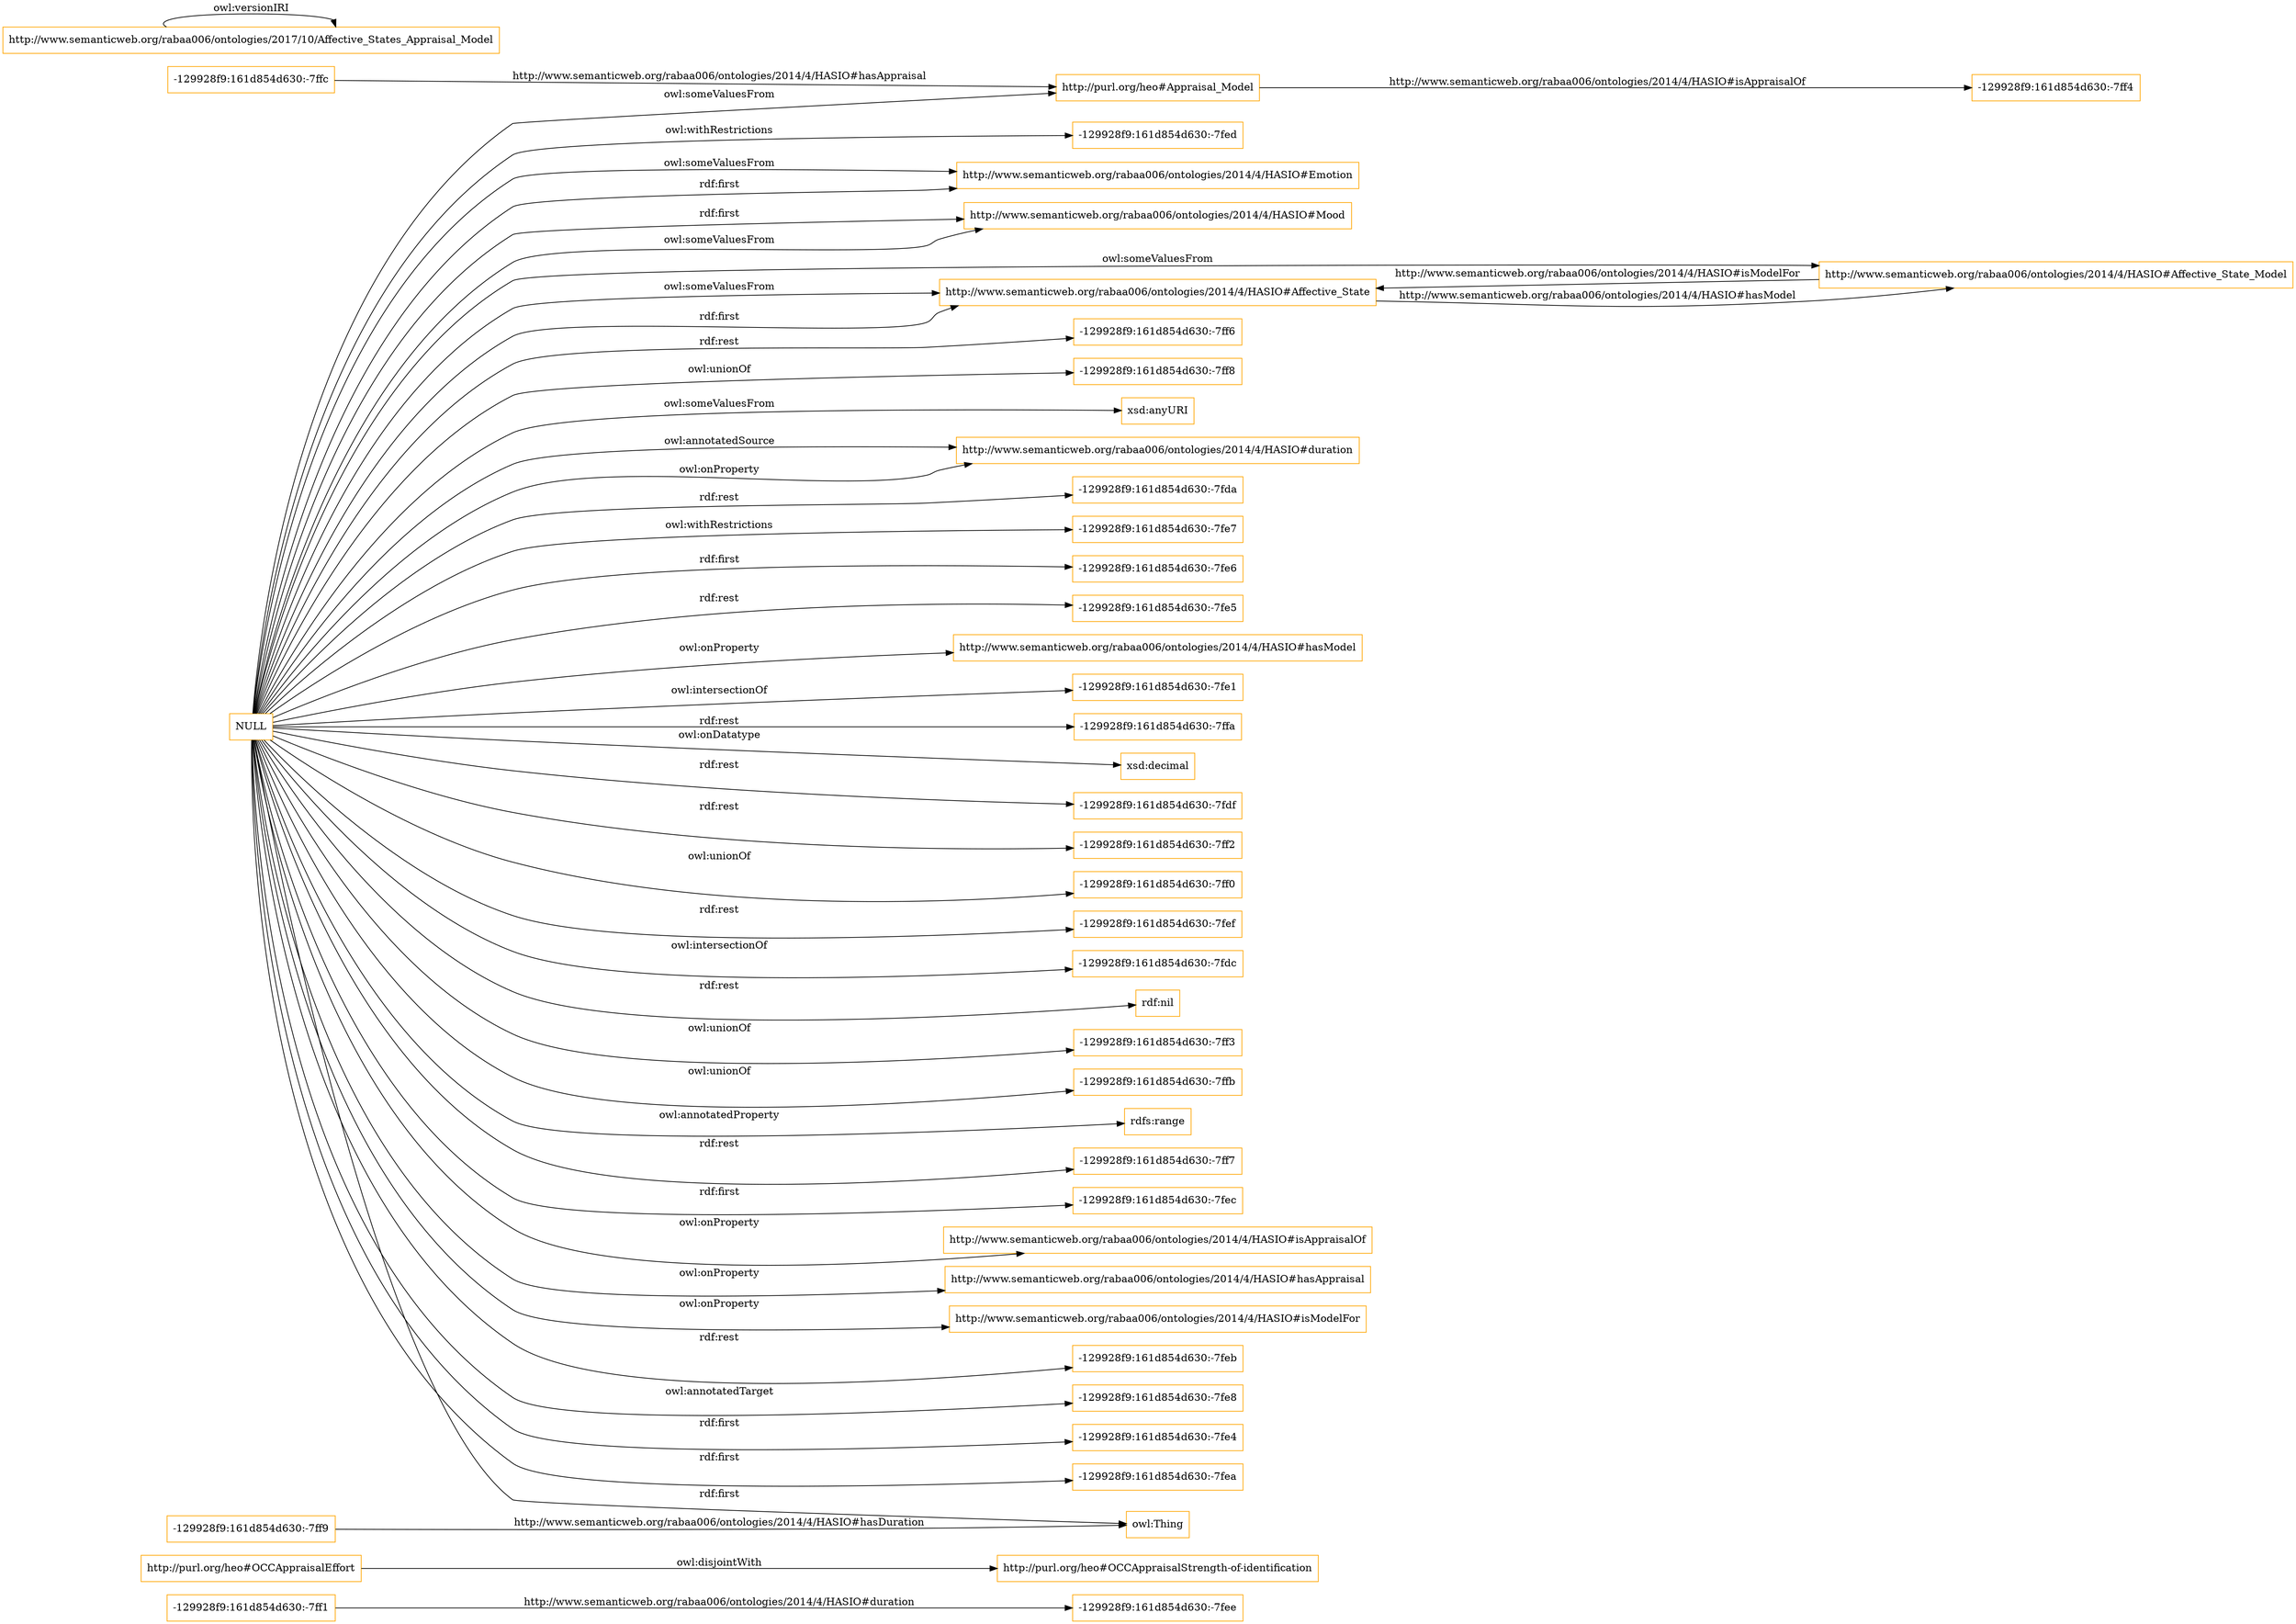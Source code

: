 digraph ar2dtool_diagram { 
rankdir=LR;
size="1501"
node [shape = rectangle, color="orange"]; "-129928f9:161d854d630:-7ff1" "http://purl.org/heo#OCCAppraisalStrength-of-identification" "http://www.semanticweb.org/rabaa006/ontologies/2014/4/HASIO#Emotion" "http://purl.org/heo#OCCAppraisalEffort" "http://www.semanticweb.org/rabaa006/ontologies/2014/4/HASIO#Mood" "http://www.semanticweb.org/rabaa006/ontologies/2014/4/HASIO#Affective_State" "-129928f9:161d854d630:-7ffc" "-129928f9:161d854d630:-7ff4" "-129928f9:161d854d630:-7ff9" "http://www.semanticweb.org/rabaa006/ontologies/2014/4/HASIO#Affective_State_Model" "http://purl.org/heo#Appraisal_Model" ; /*classes style*/
	"http://purl.org/heo#OCCAppraisalEffort" -> "http://purl.org/heo#OCCAppraisalStrength-of-identification" [ label = "owl:disjointWith" ];
	"http://www.semanticweb.org/rabaa006/ontologies/2017/10/Affective_States_Appraisal_Model" -> "http://www.semanticweb.org/rabaa006/ontologies/2017/10/Affective_States_Appraisal_Model" [ label = "owl:versionIRI" ];
	"NULL" -> "-129928f9:161d854d630:-7ff8" [ label = "owl:unionOf" ];
	"NULL" -> "xsd:anyURI" [ label = "owl:someValuesFrom" ];
	"NULL" -> "http://www.semanticweb.org/rabaa006/ontologies/2014/4/HASIO#duration" [ label = "owl:onProperty" ];
	"NULL" -> "-129928f9:161d854d630:-7fda" [ label = "rdf:rest" ];
	"NULL" -> "-129928f9:161d854d630:-7fe7" [ label = "owl:withRestrictions" ];
	"NULL" -> "http://purl.org/heo#Appraisal_Model" [ label = "owl:someValuesFrom" ];
	"NULL" -> "-129928f9:161d854d630:-7fe6" [ label = "rdf:first" ];
	"NULL" -> "-129928f9:161d854d630:-7fe5" [ label = "rdf:rest" ];
	"NULL" -> "http://www.semanticweb.org/rabaa006/ontologies/2014/4/HASIO#hasModel" [ label = "owl:onProperty" ];
	"NULL" -> "-129928f9:161d854d630:-7fe1" [ label = "owl:intersectionOf" ];
	"NULL" -> "-129928f9:161d854d630:-7ffa" [ label = "rdf:rest" ];
	"NULL" -> "xsd:decimal" [ label = "owl:onDatatype" ];
	"NULL" -> "-129928f9:161d854d630:-7fdf" [ label = "rdf:rest" ];
	"NULL" -> "-129928f9:161d854d630:-7ff2" [ label = "rdf:rest" ];
	"NULL" -> "-129928f9:161d854d630:-7ff0" [ label = "owl:unionOf" ];
	"NULL" -> "-129928f9:161d854d630:-7fef" [ label = "rdf:rest" ];
	"NULL" -> "http://www.semanticweb.org/rabaa006/ontologies/2014/4/HASIO#Affective_State_Model" [ label = "owl:someValuesFrom" ];
	"NULL" -> "-129928f9:161d854d630:-7fdc" [ label = "owl:intersectionOf" ];
	"NULL" -> "rdf:nil" [ label = "rdf:rest" ];
	"NULL" -> "-129928f9:161d854d630:-7ff3" [ label = "owl:unionOf" ];
	"NULL" -> "-129928f9:161d854d630:-7ffb" [ label = "owl:unionOf" ];
	"NULL" -> "http://www.semanticweb.org/rabaa006/ontologies/2014/4/HASIO#Mood" [ label = "owl:someValuesFrom" ];
	"NULL" -> "rdfs:range" [ label = "owl:annotatedProperty" ];
	"NULL" -> "http://www.semanticweb.org/rabaa006/ontologies/2014/4/HASIO#Emotion" [ label = "rdf:first" ];
	"NULL" -> "-129928f9:161d854d630:-7ff7" [ label = "rdf:rest" ];
	"NULL" -> "-129928f9:161d854d630:-7fec" [ label = "rdf:first" ];
	"NULL" -> "http://www.semanticweb.org/rabaa006/ontologies/2014/4/HASIO#isAppraisalOf" [ label = "owl:onProperty" ];
	"NULL" -> "http://www.semanticweb.org/rabaa006/ontologies/2014/4/HASIO#hasAppraisal" [ label = "owl:onProperty" ];
	"NULL" -> "http://www.semanticweb.org/rabaa006/ontologies/2014/4/HASIO#duration" [ label = "owl:annotatedSource" ];
	"NULL" -> "owl:Thing" [ label = "rdf:first" ];
	"NULL" -> "http://www.semanticweb.org/rabaa006/ontologies/2014/4/HASIO#Emotion" [ label = "owl:someValuesFrom" ];
	"NULL" -> "http://www.semanticweb.org/rabaa006/ontologies/2014/4/HASIO#Affective_State" [ label = "owl:someValuesFrom" ];
	"NULL" -> "http://www.semanticweb.org/rabaa006/ontologies/2014/4/HASIO#isModelFor" [ label = "owl:onProperty" ];
	"NULL" -> "http://www.semanticweb.org/rabaa006/ontologies/2014/4/HASIO#Mood" [ label = "rdf:first" ];
	"NULL" -> "-129928f9:161d854d630:-7feb" [ label = "rdf:rest" ];
	"NULL" -> "http://www.semanticweb.org/rabaa006/ontologies/2014/4/HASIO#Affective_State" [ label = "rdf:first" ];
	"NULL" -> "-129928f9:161d854d630:-7fe8" [ label = "owl:annotatedTarget" ];
	"NULL" -> "-129928f9:161d854d630:-7fe4" [ label = "rdf:first" ];
	"NULL" -> "-129928f9:161d854d630:-7fea" [ label = "rdf:first" ];
	"NULL" -> "-129928f9:161d854d630:-7fed" [ label = "owl:withRestrictions" ];
	"NULL" -> "-129928f9:161d854d630:-7ff6" [ label = "rdf:rest" ];
	"http://www.semanticweb.org/rabaa006/ontologies/2014/4/HASIO#Affective_State_Model" -> "http://www.semanticweb.org/rabaa006/ontologies/2014/4/HASIO#Affective_State" [ label = "http://www.semanticweb.org/rabaa006/ontologies/2014/4/HASIO#isModelFor" ];
	"http://purl.org/heo#Appraisal_Model" -> "-129928f9:161d854d630:-7ff4" [ label = "http://www.semanticweb.org/rabaa006/ontologies/2014/4/HASIO#isAppraisalOf" ];
	"-129928f9:161d854d630:-7ffc" -> "http://purl.org/heo#Appraisal_Model" [ label = "http://www.semanticweb.org/rabaa006/ontologies/2014/4/HASIO#hasAppraisal" ];
	"http://www.semanticweb.org/rabaa006/ontologies/2014/4/HASIO#Affective_State" -> "http://www.semanticweb.org/rabaa006/ontologies/2014/4/HASIO#Affective_State_Model" [ label = "http://www.semanticweb.org/rabaa006/ontologies/2014/4/HASIO#hasModel" ];
	"-129928f9:161d854d630:-7ff1" -> "-129928f9:161d854d630:-7fee" [ label = "http://www.semanticweb.org/rabaa006/ontologies/2014/4/HASIO#duration" ];
	"-129928f9:161d854d630:-7ff9" -> "owl:Thing" [ label = "http://www.semanticweb.org/rabaa006/ontologies/2014/4/HASIO#hasDuration" ];

}
